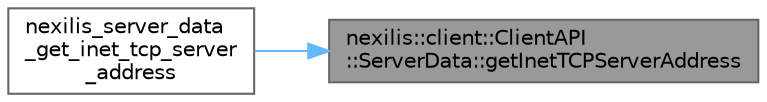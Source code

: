 digraph "nexilis::client::ClientAPI::ServerData::getInetTCPServerAddress"
{
 // LATEX_PDF_SIZE
  bgcolor="transparent";
  edge [fontname=Helvetica,fontsize=10,labelfontname=Helvetica,labelfontsize=10];
  node [fontname=Helvetica,fontsize=10,shape=box,height=0.2,width=0.4];
  rankdir="RL";
  Node1 [id="Node000001",label="nexilis::client::ClientAPI\l::ServerData::getInetTCPServerAddress",height=0.2,width=0.4,color="gray40", fillcolor="grey60", style="filled", fontcolor="black",tooltip="af_inet TCP"];
  Node1 -> Node2 [id="edge1_Node000001_Node000002",dir="back",color="steelblue1",style="solid",tooltip=" "];
  Node2 [id="Node000002",label="nexilis_server_data\l_get_inet_tcp_server\l_address",height=0.2,width=0.4,color="grey40", fillcolor="white", style="filled",URL="$d0/d6e/client__api__c_8cc.html#a1ee058d5a7efdd23ec1dcef972ab0d05",tooltip=" "];
}
